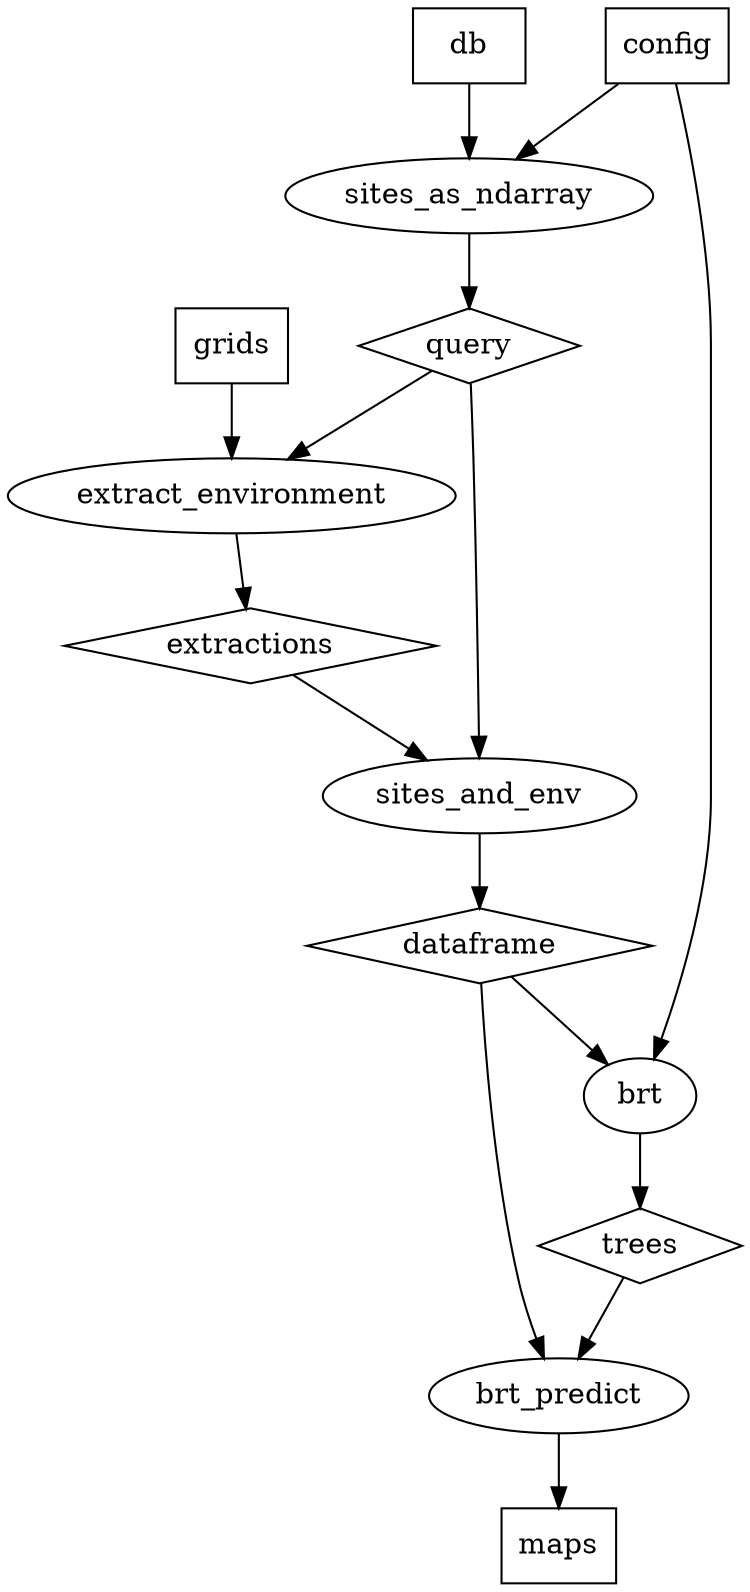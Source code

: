digraph program{
    config [shape=box];
    db [shape=box];
    grids [shape=box];
    
    query [shape=diamond];
    config -> sites_as_ndarray;
    db -> sites_as_ndarray;
    sites_as_ndarray -> query;
    
    extractions [shape=diamond];
    query -> extract_environment;
    grids -> extract_environment;
    extract_environment -> extractions;
    
    dataframe [shape=diamond];
    query -> sites_and_env;
    extractions -> sites_and_env;
    sites_and_env -> dataframe;
    
    trees [shape=diamond];
    config -> brt;
    dataframe -> brt;
    brt -> trees;
    
    maps [shape=box];
    trees -> brt_predict;
    dataframe -> brt_predict;
    brt_predict -> maps;
}